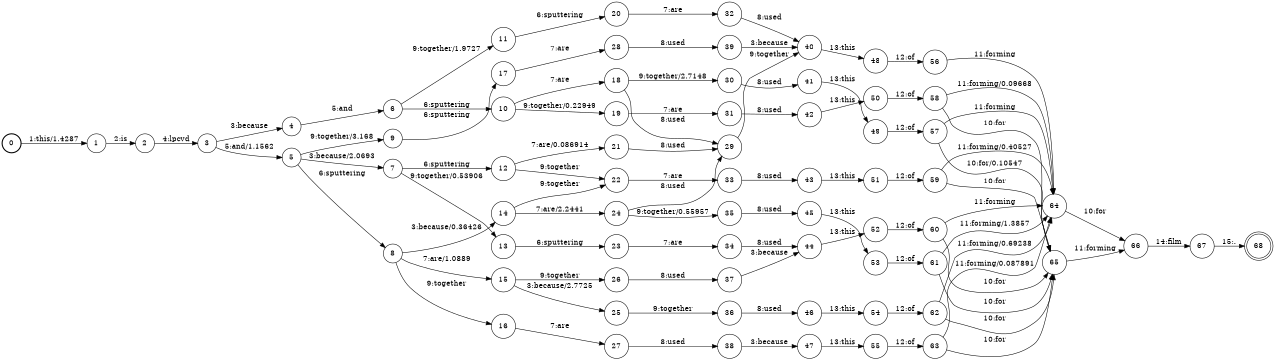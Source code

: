 digraph FST {
rankdir = LR;
size = "8.5,11";
label = "";
center = 1;
orientation = Portrait;
ranksep = "0.4";
nodesep = "0.25";
0 [label = "0", shape = circle, style = bold, fontsize = 14]
	0 -> 1 [label = "1:this/1.4287", fontsize = 14];
1 [label = "1", shape = circle, style = solid, fontsize = 14]
	1 -> 2 [label = "2:is", fontsize = 14];
2 [label = "2", shape = circle, style = solid, fontsize = 14]
	2 -> 3 [label = "4:lpcvd", fontsize = 14];
3 [label = "3", shape = circle, style = solid, fontsize = 14]
	3 -> 4 [label = "3:because", fontsize = 14];
	3 -> 5 [label = "5:and/1.1562", fontsize = 14];
4 [label = "4", shape = circle, style = solid, fontsize = 14]
	4 -> 6 [label = "5:and", fontsize = 14];
5 [label = "5", shape = circle, style = solid, fontsize = 14]
	5 -> 7 [label = "3:because/2.0693", fontsize = 14];
	5 -> 8 [label = "6:sputtering", fontsize = 14];
	5 -> 9 [label = "9:together/3.168", fontsize = 14];
6 [label = "6", shape = circle, style = solid, fontsize = 14]
	6 -> 10 [label = "6:sputtering", fontsize = 14];
	6 -> 11 [label = "9:together/1.9727", fontsize = 14];
7 [label = "7", shape = circle, style = solid, fontsize = 14]
	7 -> 12 [label = "6:sputtering", fontsize = 14];
	7 -> 13 [label = "9:together/0.53906", fontsize = 14];
8 [label = "8", shape = circle, style = solid, fontsize = 14]
	8 -> 14 [label = "3:because/0.36426", fontsize = 14];
	8 -> 15 [label = "7:are/1.0889", fontsize = 14];
	8 -> 16 [label = "9:together", fontsize = 14];
9 [label = "9", shape = circle, style = solid, fontsize = 14]
	9 -> 17 [label = "6:sputtering", fontsize = 14];
10 [label = "10", shape = circle, style = solid, fontsize = 14]
	10 -> 18 [label = "7:are", fontsize = 14];
	10 -> 19 [label = "9:together/0.22949", fontsize = 14];
11 [label = "11", shape = circle, style = solid, fontsize = 14]
	11 -> 20 [label = "6:sputtering", fontsize = 14];
12 [label = "12", shape = circle, style = solid, fontsize = 14]
	12 -> 21 [label = "7:are/0.086914", fontsize = 14];
	12 -> 22 [label = "9:together", fontsize = 14];
13 [label = "13", shape = circle, style = solid, fontsize = 14]
	13 -> 23 [label = "6:sputtering", fontsize = 14];
14 [label = "14", shape = circle, style = solid, fontsize = 14]
	14 -> 24 [label = "7:are/2.2441", fontsize = 14];
	14 -> 22 [label = "9:together", fontsize = 14];
15 [label = "15", shape = circle, style = solid, fontsize = 14]
	15 -> 25 [label = "3:because/2.7725", fontsize = 14];
	15 -> 26 [label = "9:together", fontsize = 14];
16 [label = "16", shape = circle, style = solid, fontsize = 14]
	16 -> 27 [label = "7:are", fontsize = 14];
17 [label = "17", shape = circle, style = solid, fontsize = 14]
	17 -> 28 [label = "7:are", fontsize = 14];
18 [label = "18", shape = circle, style = solid, fontsize = 14]
	18 -> 29 [label = "8:used", fontsize = 14];
	18 -> 30 [label = "9:together/2.7148", fontsize = 14];
19 [label = "19", shape = circle, style = solid, fontsize = 14]
	19 -> 31 [label = "7:are", fontsize = 14];
20 [label = "20", shape = circle, style = solid, fontsize = 14]
	20 -> 32 [label = "7:are", fontsize = 14];
21 [label = "21", shape = circle, style = solid, fontsize = 14]
	21 -> 29 [label = "8:used", fontsize = 14];
22 [label = "22", shape = circle, style = solid, fontsize = 14]
	22 -> 33 [label = "7:are", fontsize = 14];
23 [label = "23", shape = circle, style = solid, fontsize = 14]
	23 -> 34 [label = "7:are", fontsize = 14];
24 [label = "24", shape = circle, style = solid, fontsize = 14]
	24 -> 29 [label = "8:used", fontsize = 14];
	24 -> 35 [label = "9:together/0.55957", fontsize = 14];
25 [label = "25", shape = circle, style = solid, fontsize = 14]
	25 -> 36 [label = "9:together", fontsize = 14];
26 [label = "26", shape = circle, style = solid, fontsize = 14]
	26 -> 37 [label = "8:used", fontsize = 14];
27 [label = "27", shape = circle, style = solid, fontsize = 14]
	27 -> 38 [label = "8:used", fontsize = 14];
28 [label = "28", shape = circle, style = solid, fontsize = 14]
	28 -> 39 [label = "8:used", fontsize = 14];
29 [label = "29", shape = circle, style = solid, fontsize = 14]
	29 -> 40 [label = "9:together", fontsize = 14];
30 [label = "30", shape = circle, style = solid, fontsize = 14]
	30 -> 41 [label = "8:used", fontsize = 14];
31 [label = "31", shape = circle, style = solid, fontsize = 14]
	31 -> 42 [label = "8:used", fontsize = 14];
32 [label = "32", shape = circle, style = solid, fontsize = 14]
	32 -> 40 [label = "8:used", fontsize = 14];
33 [label = "33", shape = circle, style = solid, fontsize = 14]
	33 -> 43 [label = "8:used", fontsize = 14];
34 [label = "34", shape = circle, style = solid, fontsize = 14]
	34 -> 44 [label = "8:used", fontsize = 14];
35 [label = "35", shape = circle, style = solid, fontsize = 14]
	35 -> 45 [label = "8:used", fontsize = 14];
36 [label = "36", shape = circle, style = solid, fontsize = 14]
	36 -> 46 [label = "8:used", fontsize = 14];
37 [label = "37", shape = circle, style = solid, fontsize = 14]
	37 -> 44 [label = "3:because", fontsize = 14];
38 [label = "38", shape = circle, style = solid, fontsize = 14]
	38 -> 47 [label = "3:because", fontsize = 14];
39 [label = "39", shape = circle, style = solid, fontsize = 14]
	39 -> 40 [label = "3:because", fontsize = 14];
40 [label = "40", shape = circle, style = solid, fontsize = 14]
	40 -> 48 [label = "13:this", fontsize = 14];
41 [label = "41", shape = circle, style = solid, fontsize = 14]
	41 -> 49 [label = "13:this", fontsize = 14];
42 [label = "42", shape = circle, style = solid, fontsize = 14]
	42 -> 50 [label = "13:this", fontsize = 14];
43 [label = "43", shape = circle, style = solid, fontsize = 14]
	43 -> 51 [label = "13:this", fontsize = 14];
44 [label = "44", shape = circle, style = solid, fontsize = 14]
	44 -> 52 [label = "13:this", fontsize = 14];
45 [label = "45", shape = circle, style = solid, fontsize = 14]
	45 -> 53 [label = "13:this", fontsize = 14];
46 [label = "46", shape = circle, style = solid, fontsize = 14]
	46 -> 54 [label = "13:this", fontsize = 14];
47 [label = "47", shape = circle, style = solid, fontsize = 14]
	47 -> 55 [label = "13:this", fontsize = 14];
48 [label = "48", shape = circle, style = solid, fontsize = 14]
	48 -> 56 [label = "12:of", fontsize = 14];
49 [label = "49", shape = circle, style = solid, fontsize = 14]
	49 -> 57 [label = "12:of", fontsize = 14];
50 [label = "50", shape = circle, style = solid, fontsize = 14]
	50 -> 58 [label = "12:of", fontsize = 14];
51 [label = "51", shape = circle, style = solid, fontsize = 14]
	51 -> 59 [label = "12:of", fontsize = 14];
52 [label = "52", shape = circle, style = solid, fontsize = 14]
	52 -> 60 [label = "12:of", fontsize = 14];
53 [label = "53", shape = circle, style = solid, fontsize = 14]
	53 -> 61 [label = "12:of", fontsize = 14];
54 [label = "54", shape = circle, style = solid, fontsize = 14]
	54 -> 62 [label = "12:of", fontsize = 14];
55 [label = "55", shape = circle, style = solid, fontsize = 14]
	55 -> 63 [label = "12:of", fontsize = 14];
56 [label = "56", shape = circle, style = solid, fontsize = 14]
	56 -> 64 [label = "11:forming", fontsize = 14];
57 [label = "57", shape = circle, style = solid, fontsize = 14]
	57 -> 65 [label = "10:for/0.10547", fontsize = 14];
	57 -> 64 [label = "11:forming", fontsize = 14];
58 [label = "58", shape = circle, style = solid, fontsize = 14]
	58 -> 65 [label = "10:for", fontsize = 14];
	58 -> 64 [label = "11:forming/0.09668", fontsize = 14];
59 [label = "59", shape = circle, style = solid, fontsize = 14]
	59 -> 65 [label = "10:for", fontsize = 14];
	59 -> 64 [label = "11:forming/0.40527", fontsize = 14];
60 [label = "60", shape = circle, style = solid, fontsize = 14]
	60 -> 65 [label = "10:for", fontsize = 14];
	60 -> 64 [label = "11:forming", fontsize = 14];
61 [label = "61", shape = circle, style = solid, fontsize = 14]
	61 -> 65 [label = "10:for", fontsize = 14];
	61 -> 64 [label = "11:forming/1.3857", fontsize = 14];
62 [label = "62", shape = circle, style = solid, fontsize = 14]
	62 -> 65 [label = "10:for", fontsize = 14];
	62 -> 64 [label = "11:forming/0.69238", fontsize = 14];
63 [label = "63", shape = circle, style = solid, fontsize = 14]
	63 -> 65 [label = "10:for", fontsize = 14];
	63 -> 64 [label = "11:forming/0.087891", fontsize = 14];
64 [label = "64", shape = circle, style = solid, fontsize = 14]
	64 -> 66 [label = "10:for", fontsize = 14];
65 [label = "65", shape = circle, style = solid, fontsize = 14]
	65 -> 66 [label = "11:forming", fontsize = 14];
66 [label = "66", shape = circle, style = solid, fontsize = 14]
	66 -> 67 [label = "14:film", fontsize = 14];
67 [label = "67", shape = circle, style = solid, fontsize = 14]
	67 -> 68 [label = "15:.", fontsize = 14];
68 [label = "68", shape = doublecircle, style = solid, fontsize = 14]
}
